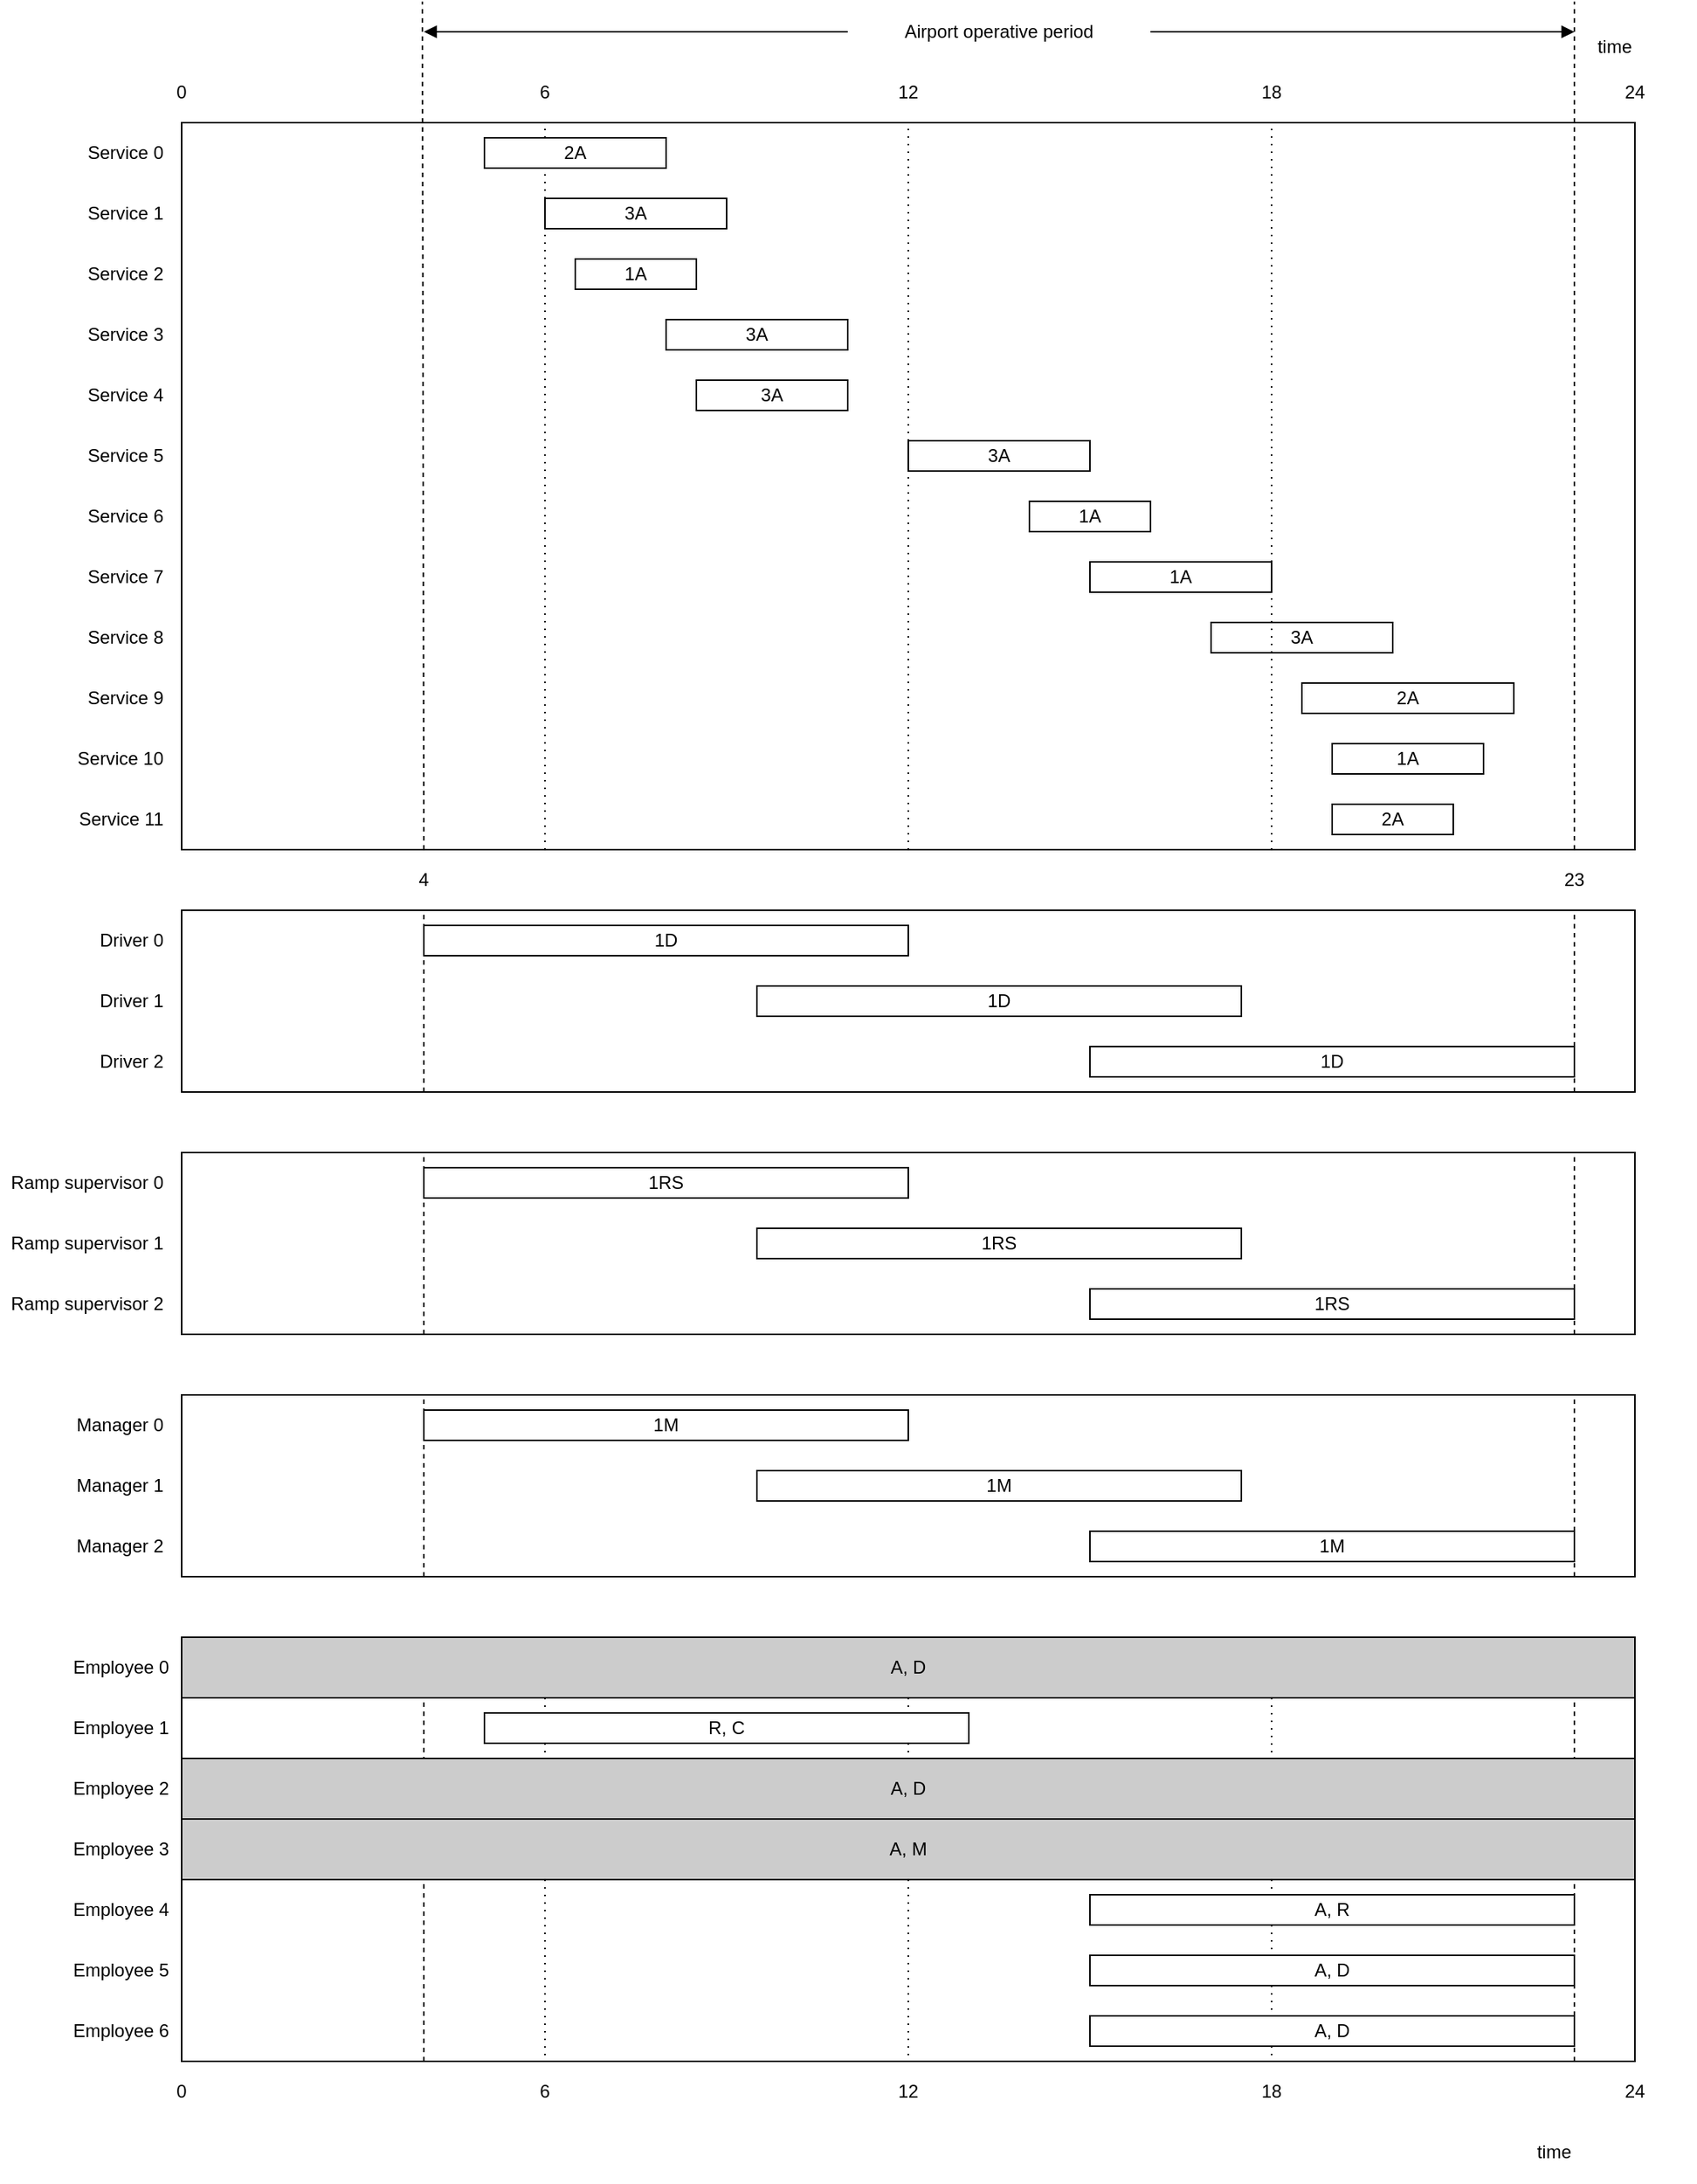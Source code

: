 <mxfile>
    <diagram id="sX1vyo3yVlvLzsWVC9v7" name="Page-1">
        <mxGraphModel dx="2015" dy="713" grid="1" gridSize="10" guides="1" tooltips="1" connect="1" arrows="1" fold="1" page="1" pageScale="1" pageWidth="850" pageHeight="1100" math="0" shadow="0">
            <root>
                <mxCell id="0"/>
                <mxCell id="1" parent="0"/>
                <mxCell id="275" value="" style="endArrow=none;dashed=1;html=1;" edge="1" parent="1">
                    <mxGeometry width="50" height="50" relative="1" as="geometry">
                        <mxPoint x="1000" y="1360" as="sourcePoint"/>
                        <mxPoint x="1000" y="1080" as="targetPoint"/>
                    </mxGeometry>
                </mxCell>
                <mxCell id="274" value="" style="endArrow=none;dashed=1;html=1;" edge="1" parent="1">
                    <mxGeometry width="50" height="50" relative="1" as="geometry">
                        <mxPoint x="240" y="1360" as="sourcePoint"/>
                        <mxPoint x="240" y="1080" as="targetPoint"/>
                    </mxGeometry>
                </mxCell>
                <mxCell id="204" value="" style="rounded=0;whiteSpace=wrap;html=1;fillColor=none;" parent="1" vertex="1">
                    <mxGeometry x="80" y="1080" width="960" height="280" as="geometry"/>
                </mxCell>
                <mxCell id="169" value="" style="rounded=0;whiteSpace=wrap;html=1;fillColor=none;" parent="1" vertex="1">
                    <mxGeometry x="80" y="80" width="960" height="480" as="geometry"/>
                </mxCell>
                <mxCell id="234" style="edgeStyle=none;html=1;exitX=0.5;exitY=1;exitDx=0;exitDy=0;entryX=0.5;entryY=0;entryDx=0;entryDy=0;dashed=1;endArrow=none;endFill=0;dashPattern=1 4;" parent="1" target="229" edge="1">
                    <mxGeometry relative="1" as="geometry">
                        <mxPoint x="800" y="1080" as="sourcePoint"/>
                    </mxGeometry>
                </mxCell>
                <mxCell id="233" style="edgeStyle=none;html=1;exitX=0.5;exitY=1;exitDx=0;exitDy=0;entryX=0.5;entryY=0;entryDx=0;entryDy=0;dashed=1;endArrow=none;endFill=0;dashPattern=1 4;" parent="1" target="227" edge="1">
                    <mxGeometry relative="1" as="geometry">
                        <mxPoint x="560" y="1080" as="sourcePoint"/>
                    </mxGeometry>
                </mxCell>
                <mxCell id="232" style="edgeStyle=none;html=1;exitX=0.5;exitY=1;exitDx=0;exitDy=0;entryX=0.25;entryY=1;entryDx=0;entryDy=0;dashed=1;endArrow=none;endFill=0;dashPattern=1 4;" parent="1" target="204" edge="1">
                    <mxGeometry relative="1" as="geometry">
                        <mxPoint x="320" y="1080" as="sourcePoint"/>
                    </mxGeometry>
                </mxCell>
                <mxCell id="235" value="A, D" style="rounded=0;whiteSpace=wrap;html=1;fillColor=#CCCCCC;strokeColor=default;" parent="1" vertex="1">
                    <mxGeometry x="80" y="1160" width="960" height="40" as="geometry"/>
                </mxCell>
                <mxCell id="231" value="A, M" style="rounded=0;whiteSpace=wrap;html=1;fillColor=#CCCCCC;strokeColor=default;" parent="1" vertex="1">
                    <mxGeometry x="80" y="1200" width="960" height="40" as="geometry"/>
                </mxCell>
                <mxCell id="230" value="A, D" style="rounded=0;whiteSpace=wrap;html=1;fillColor=#CCCCCC;strokeColor=default;" parent="1" vertex="1">
                    <mxGeometry x="80" y="1080" width="960" height="40" as="geometry"/>
                </mxCell>
                <mxCell id="177" value="" style="endArrow=none;dashed=1;html=1;entryX=0.5;entryY=1;entryDx=0;entryDy=0;exitX=0.25;exitY=1;exitDx=0;exitDy=0;dashPattern=1 4;" parent="1" source="169" target="173" edge="1">
                    <mxGeometry width="50" height="50" relative="1" as="geometry">
                        <mxPoint x="390" y="340" as="sourcePoint"/>
                        <mxPoint x="440" y="290" as="targetPoint"/>
                    </mxGeometry>
                </mxCell>
                <mxCell id="163" value="Service 0" style="text;html=1;strokeColor=none;fillColor=none;align=right;verticalAlign=middle;whiteSpace=wrap;rounded=0;" parent="1" vertex="1">
                    <mxGeometry x="-40" y="80" width="110" height="40" as="geometry"/>
                </mxCell>
                <mxCell id="164" value="Service 1" style="text;html=1;strokeColor=none;fillColor=none;align=right;verticalAlign=middle;whiteSpace=wrap;rounded=0;" parent="1" vertex="1">
                    <mxGeometry x="-40" y="120" width="110" height="40" as="geometry"/>
                </mxCell>
                <mxCell id="165" value="Service 2" style="text;html=1;strokeColor=none;fillColor=none;align=right;verticalAlign=middle;whiteSpace=wrap;rounded=0;" parent="1" vertex="1">
                    <mxGeometry x="-40" y="160" width="110" height="40" as="geometry"/>
                </mxCell>
                <mxCell id="166" value="Service 3" style="text;html=1;strokeColor=none;fillColor=none;align=right;verticalAlign=middle;whiteSpace=wrap;rounded=0;" parent="1" vertex="1">
                    <mxGeometry y="200" width="70" height="40" as="geometry"/>
                </mxCell>
                <mxCell id="167" value="Service 4" style="text;html=1;strokeColor=none;fillColor=none;align=right;verticalAlign=middle;whiteSpace=wrap;rounded=0;" parent="1" vertex="1">
                    <mxGeometry y="240" width="70" height="40" as="geometry"/>
                </mxCell>
                <mxCell id="168" value="Service 5" style="text;html=1;strokeColor=none;fillColor=none;align=right;verticalAlign=middle;whiteSpace=wrap;rounded=0;" parent="1" vertex="1">
                    <mxGeometry y="280" width="70" height="40" as="geometry"/>
                </mxCell>
                <mxCell id="170" value="2A" style="rounded=0;whiteSpace=wrap;html=1;" parent="1" vertex="1">
                    <mxGeometry x="280" y="90" width="120" height="20" as="geometry"/>
                </mxCell>
                <mxCell id="171" value="time" style="text;html=1;strokeColor=none;fillColor=none;align=right;verticalAlign=middle;whiteSpace=wrap;rounded=0;" parent="1" vertex="1">
                    <mxGeometry x="960" y="10" width="80" height="40" as="geometry"/>
                </mxCell>
                <mxCell id="172" value="0" style="text;html=1;strokeColor=none;fillColor=none;align=center;verticalAlign=middle;whiteSpace=wrap;rounded=0;" parent="1" vertex="1">
                    <mxGeometry x="40" y="40" width="80" height="40" as="geometry"/>
                </mxCell>
                <mxCell id="173" value="6" style="text;html=1;strokeColor=none;fillColor=none;align=center;verticalAlign=middle;whiteSpace=wrap;rounded=0;" parent="1" vertex="1">
                    <mxGeometry x="280" y="40" width="80" height="40" as="geometry"/>
                </mxCell>
                <mxCell id="174" value="12" style="text;html=1;strokeColor=none;fillColor=none;align=center;verticalAlign=middle;whiteSpace=wrap;rounded=0;" parent="1" vertex="1">
                    <mxGeometry x="520" y="40" width="80" height="40" as="geometry"/>
                </mxCell>
                <mxCell id="175" value="24" style="text;html=1;strokeColor=none;fillColor=none;align=center;verticalAlign=middle;whiteSpace=wrap;rounded=0;" parent="1" vertex="1">
                    <mxGeometry x="1000" y="40" width="80" height="40" as="geometry"/>
                </mxCell>
                <mxCell id="176" value="18" style="text;html=1;strokeColor=none;fillColor=none;align=center;verticalAlign=middle;whiteSpace=wrap;rounded=0;" parent="1" vertex="1">
                    <mxGeometry x="760" y="40" width="80" height="40" as="geometry"/>
                </mxCell>
                <mxCell id="180" value="3A" style="rounded=0;whiteSpace=wrap;html=1;" parent="1" vertex="1">
                    <mxGeometry x="320" y="130" width="120" height="20" as="geometry"/>
                </mxCell>
                <mxCell id="181" value="1A" style="rounded=0;whiteSpace=wrap;html=1;" parent="1" vertex="1">
                    <mxGeometry x="340" y="170" width="80" height="20" as="geometry"/>
                </mxCell>
                <mxCell id="182" value="3A" style="rounded=0;whiteSpace=wrap;html=1;" parent="1" vertex="1">
                    <mxGeometry x="400" y="210" width="120" height="20" as="geometry"/>
                </mxCell>
                <mxCell id="183" value="3A" style="rounded=0;whiteSpace=wrap;html=1;" parent="1" vertex="1">
                    <mxGeometry x="420" y="250" width="100" height="20" as="geometry"/>
                </mxCell>
                <mxCell id="184" value="3A" style="rounded=0;whiteSpace=wrap;html=1;" parent="1" vertex="1">
                    <mxGeometry x="560" y="290" width="120" height="20" as="geometry"/>
                </mxCell>
                <mxCell id="185" value="1A" style="rounded=0;whiteSpace=wrap;html=1;" parent="1" vertex="1">
                    <mxGeometry x="640" y="330" width="80" height="20" as="geometry"/>
                </mxCell>
                <mxCell id="186" value="1A" style="rounded=0;whiteSpace=wrap;html=1;" parent="1" vertex="1">
                    <mxGeometry x="680" y="370" width="120" height="20" as="geometry"/>
                </mxCell>
                <mxCell id="187" value="3A" style="rounded=0;whiteSpace=wrap;html=1;" parent="1" vertex="1">
                    <mxGeometry x="760" y="410" width="120" height="20" as="geometry"/>
                </mxCell>
                <mxCell id="189" value="2A" style="rounded=0;whiteSpace=wrap;html=1;" parent="1" vertex="1">
                    <mxGeometry x="820" y="450" width="140" height="20" as="geometry"/>
                </mxCell>
                <mxCell id="190" value="2A" style="rounded=0;whiteSpace=wrap;html=1;" parent="1" vertex="1">
                    <mxGeometry x="840" y="530" width="80" height="20" as="geometry"/>
                </mxCell>
                <mxCell id="191" value="1A" style="rounded=0;whiteSpace=wrap;html=1;" parent="1" vertex="1">
                    <mxGeometry x="840" y="490" width="100" height="20" as="geometry"/>
                </mxCell>
                <mxCell id="192" value="Service 6" style="text;html=1;strokeColor=none;fillColor=none;align=right;verticalAlign=middle;whiteSpace=wrap;rounded=0;" parent="1" vertex="1">
                    <mxGeometry y="320" width="70" height="40" as="geometry"/>
                </mxCell>
                <mxCell id="193" value="Service 7" style="text;html=1;strokeColor=none;fillColor=none;align=right;verticalAlign=middle;whiteSpace=wrap;rounded=0;" parent="1" vertex="1">
                    <mxGeometry y="360" width="70" height="40" as="geometry"/>
                </mxCell>
                <mxCell id="194" value="Service 8" style="text;html=1;strokeColor=none;fillColor=none;align=right;verticalAlign=middle;whiteSpace=wrap;rounded=0;" parent="1" vertex="1">
                    <mxGeometry y="400" width="70" height="40" as="geometry"/>
                </mxCell>
                <mxCell id="195" value="Service 9" style="text;html=1;strokeColor=none;fillColor=none;align=right;verticalAlign=middle;whiteSpace=wrap;rounded=0;" parent="1" vertex="1">
                    <mxGeometry y="440" width="70" height="40" as="geometry"/>
                </mxCell>
                <mxCell id="196" value="Service 10" style="text;html=1;strokeColor=none;fillColor=none;align=right;verticalAlign=middle;whiteSpace=wrap;rounded=0;" parent="1" vertex="1">
                    <mxGeometry y="480" width="70" height="40" as="geometry"/>
                </mxCell>
                <mxCell id="197" value="Service 11" style="text;html=1;strokeColor=none;fillColor=none;align=right;verticalAlign=middle;whiteSpace=wrap;rounded=0;" parent="1" vertex="1">
                    <mxGeometry y="520" width="70" height="40" as="geometry"/>
                </mxCell>
                <mxCell id="200" value="4" style="text;html=1;strokeColor=none;fillColor=none;align=center;verticalAlign=middle;whiteSpace=wrap;rounded=0;" parent="1" vertex="1">
                    <mxGeometry x="200" y="560" width="80" height="40" as="geometry"/>
                </mxCell>
                <mxCell id="202" value="23" style="text;html=1;strokeColor=none;fillColor=none;align=center;verticalAlign=middle;whiteSpace=wrap;rounded=0;" parent="1" vertex="1">
                    <mxGeometry x="960" y="560" width="80" height="40" as="geometry"/>
                </mxCell>
                <mxCell id="210" value="Employee 0" style="text;html=1;strokeColor=none;fillColor=none;align=center;verticalAlign=middle;whiteSpace=wrap;rounded=0;" parent="1" vertex="1">
                    <mxGeometry y="1080" width="80" height="40" as="geometry"/>
                </mxCell>
                <mxCell id="212" value="Employee 1" style="text;html=1;strokeColor=none;fillColor=none;align=center;verticalAlign=middle;whiteSpace=wrap;rounded=0;" parent="1" vertex="1">
                    <mxGeometry y="1120" width="80" height="40" as="geometry"/>
                </mxCell>
                <mxCell id="213" value="R, C" style="rounded=0;whiteSpace=wrap;html=1;" parent="1" vertex="1">
                    <mxGeometry x="280" y="1130" width="320" height="20" as="geometry"/>
                </mxCell>
                <mxCell id="214" value="Employee 2" style="text;html=1;strokeColor=none;fillColor=none;align=center;verticalAlign=middle;whiteSpace=wrap;rounded=0;" parent="1" vertex="1">
                    <mxGeometry y="1160" width="80" height="40" as="geometry"/>
                </mxCell>
                <mxCell id="216" value="Employee 3" style="text;html=1;strokeColor=none;fillColor=none;align=center;verticalAlign=middle;whiteSpace=wrap;rounded=0;" parent="1" vertex="1">
                    <mxGeometry y="1200" width="80" height="40" as="geometry"/>
                </mxCell>
                <mxCell id="218" value="A, R" style="rounded=0;whiteSpace=wrap;html=1;" parent="1" vertex="1">
                    <mxGeometry x="680" y="1250" width="320" height="20" as="geometry"/>
                </mxCell>
                <mxCell id="219" value="Employee 4" style="text;html=1;strokeColor=none;fillColor=none;align=center;verticalAlign=middle;whiteSpace=wrap;rounded=0;" parent="1" vertex="1">
                    <mxGeometry y="1240" width="80" height="40" as="geometry"/>
                </mxCell>
                <mxCell id="220" value="Employee 5" style="text;html=1;strokeColor=none;fillColor=none;align=center;verticalAlign=middle;whiteSpace=wrap;rounded=0;" parent="1" vertex="1">
                    <mxGeometry y="1280" width="80" height="40" as="geometry"/>
                </mxCell>
                <mxCell id="221" value="A, D" style="rounded=0;whiteSpace=wrap;html=1;" parent="1" vertex="1">
                    <mxGeometry x="680" y="1290" width="320" height="20" as="geometry"/>
                </mxCell>
                <mxCell id="222" value="Employee 6" style="text;html=1;strokeColor=none;fillColor=none;align=center;verticalAlign=middle;whiteSpace=wrap;rounded=0;" parent="1" vertex="1">
                    <mxGeometry y="1320" width="80" height="40" as="geometry"/>
                </mxCell>
                <mxCell id="223" value="A, D" style="rounded=0;whiteSpace=wrap;html=1;" parent="1" vertex="1">
                    <mxGeometry x="680" y="1330" width="320" height="20" as="geometry"/>
                </mxCell>
                <mxCell id="224" value="time" style="text;html=1;strokeColor=none;fillColor=none;align=right;verticalAlign=middle;whiteSpace=wrap;rounded=0;" parent="1" vertex="1">
                    <mxGeometry x="920" y="1400" width="80" height="40" as="geometry"/>
                </mxCell>
                <mxCell id="225" value="0" style="text;html=1;strokeColor=none;fillColor=none;align=center;verticalAlign=middle;whiteSpace=wrap;rounded=0;" parent="1" vertex="1">
                    <mxGeometry x="40" y="1360" width="80" height="40" as="geometry"/>
                </mxCell>
                <mxCell id="226" value="6" style="text;html=1;strokeColor=none;fillColor=none;align=center;verticalAlign=middle;whiteSpace=wrap;rounded=0;" parent="1" vertex="1">
                    <mxGeometry x="280" y="1360" width="80" height="40" as="geometry"/>
                </mxCell>
                <mxCell id="227" value="12" style="text;html=1;strokeColor=none;fillColor=none;align=center;verticalAlign=middle;whiteSpace=wrap;rounded=0;" parent="1" vertex="1">
                    <mxGeometry x="520" y="1360" width="80" height="40" as="geometry"/>
                </mxCell>
                <mxCell id="228" value="24" style="text;html=1;strokeColor=none;fillColor=none;align=center;verticalAlign=middle;whiteSpace=wrap;rounded=0;" parent="1" vertex="1">
                    <mxGeometry x="1000" y="1360" width="80" height="40" as="geometry"/>
                </mxCell>
                <mxCell id="229" value="18" style="text;html=1;strokeColor=none;fillColor=none;align=center;verticalAlign=middle;whiteSpace=wrap;rounded=0;" parent="1" vertex="1">
                    <mxGeometry x="760" y="1360" width="80" height="40" as="geometry"/>
                </mxCell>
                <mxCell id="237" value="" style="endArrow=none;dashed=1;html=1;" edge="1" parent="1">
                    <mxGeometry width="50" height="50" relative="1" as="geometry">
                        <mxPoint x="240" y="560" as="sourcePoint"/>
                        <mxPoint x="239" as="targetPoint"/>
                    </mxGeometry>
                </mxCell>
                <mxCell id="238" value="" style="endArrow=none;dashed=1;html=1;entryX=0.5;entryY=1;entryDx=0;entryDy=0;exitX=0.5;exitY=1;exitDx=0;exitDy=0;dashPattern=1 4;" edge="1" parent="1" source="169" target="174">
                    <mxGeometry width="50" height="50" relative="1" as="geometry">
                        <mxPoint x="330" y="570" as="sourcePoint"/>
                        <mxPoint x="330" y="90" as="targetPoint"/>
                    </mxGeometry>
                </mxCell>
                <mxCell id="239" value="" style="endArrow=none;dashed=1;html=1;entryX=0.5;entryY=1;entryDx=0;entryDy=0;exitX=0.5;exitY=0;exitDx=0;exitDy=0;dashPattern=1 4;" edge="1" parent="1" target="176">
                    <mxGeometry width="50" height="50" relative="1" as="geometry">
                        <mxPoint x="800" y="560" as="sourcePoint"/>
                        <mxPoint x="340" y="100" as="targetPoint"/>
                    </mxGeometry>
                </mxCell>
                <mxCell id="240" value="" style="endArrow=none;dashed=1;html=1;" edge="1" parent="1">
                    <mxGeometry width="50" height="50" relative="1" as="geometry">
                        <mxPoint x="1000" y="560" as="sourcePoint"/>
                        <mxPoint x="1000" as="targetPoint"/>
                    </mxGeometry>
                </mxCell>
                <mxCell id="241" value="Airport operative period" style="text;html=1;strokeColor=none;fillColor=none;align=center;verticalAlign=middle;whiteSpace=wrap;rounded=0;" vertex="1" parent="1">
                    <mxGeometry x="520" width="200" height="40" as="geometry"/>
                </mxCell>
                <mxCell id="243" value="" style="endArrow=block;html=1;exitX=0;exitY=0.5;exitDx=0;exitDy=0;endFill=1;" edge="1" parent="1" source="241">
                    <mxGeometry width="50" height="50" relative="1" as="geometry">
                        <mxPoint x="580" y="290" as="sourcePoint"/>
                        <mxPoint x="240" y="20" as="targetPoint"/>
                    </mxGeometry>
                </mxCell>
                <mxCell id="244" value="" style="endArrow=block;html=1;exitX=1;exitY=0.5;exitDx=0;exitDy=0;endFill=1;" edge="1" parent="1" source="241">
                    <mxGeometry width="50" height="50" relative="1" as="geometry">
                        <mxPoint x="580" y="290" as="sourcePoint"/>
                        <mxPoint x="1000" y="20" as="targetPoint"/>
                    </mxGeometry>
                </mxCell>
                <mxCell id="246" value="" style="rounded=0;whiteSpace=wrap;html=1;fillColor=none;" vertex="1" parent="1">
                    <mxGeometry x="80" y="600" width="960" height="120" as="geometry"/>
                </mxCell>
                <mxCell id="247" value="1D" style="rounded=0;whiteSpace=wrap;html=1;" vertex="1" parent="1">
                    <mxGeometry x="240" y="610" width="320" height="20" as="geometry"/>
                </mxCell>
                <mxCell id="248" value="1D" style="rounded=0;whiteSpace=wrap;html=1;" vertex="1" parent="1">
                    <mxGeometry x="680" y="690" width="320" height="20" as="geometry"/>
                </mxCell>
                <mxCell id="249" value="1D" style="rounded=0;whiteSpace=wrap;html=1;" vertex="1" parent="1">
                    <mxGeometry x="460" y="650" width="320" height="20" as="geometry"/>
                </mxCell>
                <mxCell id="250" value="Driver 0" style="text;html=1;strokeColor=none;fillColor=none;align=right;verticalAlign=middle;whiteSpace=wrap;rounded=0;" vertex="1" parent="1">
                    <mxGeometry x="-40" y="600" width="110" height="40" as="geometry"/>
                </mxCell>
                <mxCell id="251" value="Driver 1" style="text;html=1;strokeColor=none;fillColor=none;align=right;verticalAlign=middle;whiteSpace=wrap;rounded=0;" vertex="1" parent="1">
                    <mxGeometry x="-40" y="640" width="110" height="40" as="geometry"/>
                </mxCell>
                <mxCell id="252" value="Driver 2" style="text;html=1;strokeColor=none;fillColor=none;align=right;verticalAlign=middle;whiteSpace=wrap;rounded=0;" vertex="1" parent="1">
                    <mxGeometry x="-40" y="680" width="110" height="40" as="geometry"/>
                </mxCell>
                <mxCell id="253" value="" style="rounded=0;whiteSpace=wrap;html=1;fillColor=none;" vertex="1" parent="1">
                    <mxGeometry x="80" y="760" width="960" height="120" as="geometry"/>
                </mxCell>
                <mxCell id="254" value="1RS" style="rounded=0;whiteSpace=wrap;html=1;" vertex="1" parent="1">
                    <mxGeometry x="240" y="770" width="320" height="20" as="geometry"/>
                </mxCell>
                <mxCell id="255" value="1RS" style="rounded=0;whiteSpace=wrap;html=1;" vertex="1" parent="1">
                    <mxGeometry x="680" y="850" width="320" height="20" as="geometry"/>
                </mxCell>
                <mxCell id="256" value="1RS" style="rounded=0;whiteSpace=wrap;html=1;" vertex="1" parent="1">
                    <mxGeometry x="460" y="810" width="320" height="20" as="geometry"/>
                </mxCell>
                <mxCell id="257" value="Ramp supervisor 0" style="text;html=1;strokeColor=none;fillColor=none;align=right;verticalAlign=middle;whiteSpace=wrap;rounded=0;" vertex="1" parent="1">
                    <mxGeometry x="-40" y="760" width="110" height="40" as="geometry"/>
                </mxCell>
                <mxCell id="258" value="Ramp supervisor 1" style="text;html=1;strokeColor=none;fillColor=none;align=right;verticalAlign=middle;whiteSpace=wrap;rounded=0;" vertex="1" parent="1">
                    <mxGeometry x="-40" y="800" width="110" height="40" as="geometry"/>
                </mxCell>
                <mxCell id="259" value="Ramp supervisor 2" style="text;html=1;strokeColor=none;fillColor=none;align=right;verticalAlign=middle;whiteSpace=wrap;rounded=0;" vertex="1" parent="1">
                    <mxGeometry x="-40" y="840" width="110" height="40" as="geometry"/>
                </mxCell>
                <mxCell id="260" value="" style="rounded=0;whiteSpace=wrap;html=1;fillColor=none;" vertex="1" parent="1">
                    <mxGeometry x="80" y="920" width="960" height="120" as="geometry"/>
                </mxCell>
                <mxCell id="261" value="1M" style="rounded=0;whiteSpace=wrap;html=1;" vertex="1" parent="1">
                    <mxGeometry x="240" y="930" width="320" height="20" as="geometry"/>
                </mxCell>
                <mxCell id="262" value="1M" style="rounded=0;whiteSpace=wrap;html=1;" vertex="1" parent="1">
                    <mxGeometry x="680" y="1010" width="320" height="20" as="geometry"/>
                </mxCell>
                <mxCell id="263" value="1M" style="rounded=0;whiteSpace=wrap;html=1;" vertex="1" parent="1">
                    <mxGeometry x="460" y="970" width="320" height="20" as="geometry"/>
                </mxCell>
                <mxCell id="264" value="Manager 0" style="text;html=1;strokeColor=none;fillColor=none;align=right;verticalAlign=middle;whiteSpace=wrap;rounded=0;" vertex="1" parent="1">
                    <mxGeometry x="-40" y="920" width="110" height="40" as="geometry"/>
                </mxCell>
                <mxCell id="265" value="Manager 1" style="text;html=1;strokeColor=none;fillColor=none;align=right;verticalAlign=middle;whiteSpace=wrap;rounded=0;" vertex="1" parent="1">
                    <mxGeometry x="-40" y="960" width="110" height="40" as="geometry"/>
                </mxCell>
                <mxCell id="266" value="Manager 2" style="text;html=1;strokeColor=none;fillColor=none;align=right;verticalAlign=middle;whiteSpace=wrap;rounded=0;" vertex="1" parent="1">
                    <mxGeometry x="-40" y="1000" width="110" height="40" as="geometry"/>
                </mxCell>
                <mxCell id="267" value="" style="endArrow=none;dashed=1;html=1;" edge="1" parent="1">
                    <mxGeometry width="50" height="50" relative="1" as="geometry">
                        <mxPoint x="240" y="720" as="sourcePoint"/>
                        <mxPoint x="240" y="600" as="targetPoint"/>
                    </mxGeometry>
                </mxCell>
                <mxCell id="269" value="" style="endArrow=none;dashed=1;html=1;" edge="1" parent="1">
                    <mxGeometry width="50" height="50" relative="1" as="geometry">
                        <mxPoint x="1000" y="720" as="sourcePoint"/>
                        <mxPoint x="1000" y="600" as="targetPoint"/>
                    </mxGeometry>
                </mxCell>
                <mxCell id="270" value="" style="endArrow=none;dashed=1;html=1;" edge="1" parent="1">
                    <mxGeometry width="50" height="50" relative="1" as="geometry">
                        <mxPoint x="1000" y="880" as="sourcePoint"/>
                        <mxPoint x="1000" y="760" as="targetPoint"/>
                    </mxGeometry>
                </mxCell>
                <mxCell id="271" value="" style="endArrow=none;dashed=1;html=1;" edge="1" parent="1">
                    <mxGeometry width="50" height="50" relative="1" as="geometry">
                        <mxPoint x="240" y="880" as="sourcePoint"/>
                        <mxPoint x="240" y="760" as="targetPoint"/>
                    </mxGeometry>
                </mxCell>
                <mxCell id="272" value="" style="endArrow=none;dashed=1;html=1;" edge="1" parent="1">
                    <mxGeometry width="50" height="50" relative="1" as="geometry">
                        <mxPoint x="240" y="1040" as="sourcePoint"/>
                        <mxPoint x="240" y="920" as="targetPoint"/>
                    </mxGeometry>
                </mxCell>
                <mxCell id="273" value="" style="endArrow=none;dashed=1;html=1;" edge="1" parent="1">
                    <mxGeometry width="50" height="50" relative="1" as="geometry">
                        <mxPoint x="1000" y="1040" as="sourcePoint"/>
                        <mxPoint x="1000" y="920" as="targetPoint"/>
                    </mxGeometry>
                </mxCell>
            </root>
        </mxGraphModel>
    </diagram>
</mxfile>